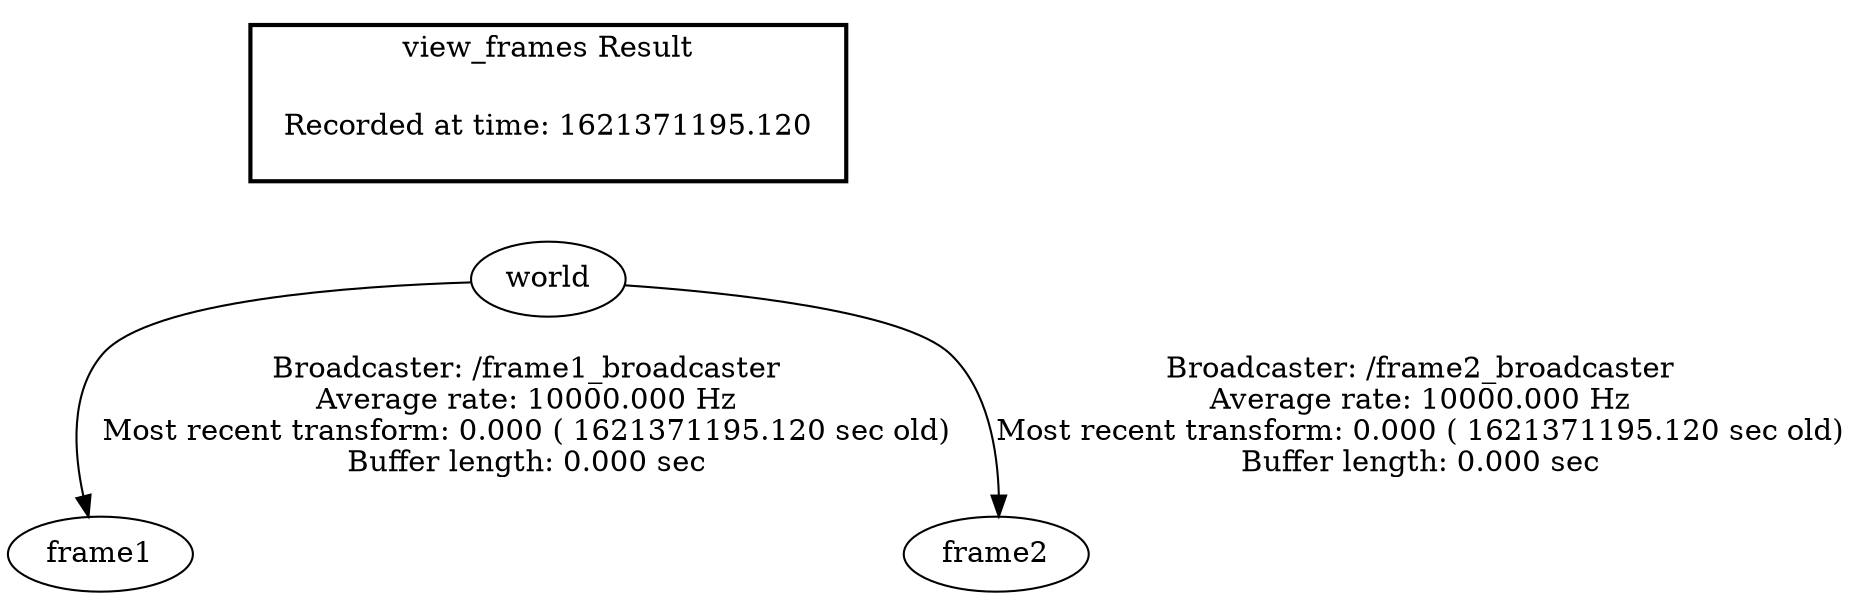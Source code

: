 digraph G {
"world" -> "frame1"[label="Broadcaster: /frame1_broadcaster\nAverage rate: 10000.000 Hz\nMost recent transform: 0.000 ( 1621371195.120 sec old)\nBuffer length: 0.000 sec\n"];
"world" -> "frame2"[label="Broadcaster: /frame2_broadcaster\nAverage rate: 10000.000 Hz\nMost recent transform: 0.000 ( 1621371195.120 sec old)\nBuffer length: 0.000 sec\n"];
edge [style=invis];
 subgraph cluster_legend { style=bold; color=black; label ="view_frames Result";
"Recorded at time: 1621371195.120"[ shape=plaintext ] ;
 }->"world";
}